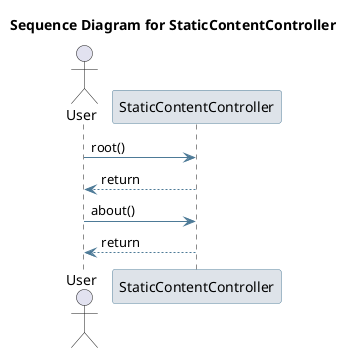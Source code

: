 @startuml
skinparam sequence {
 ArrowColor #4D7A97 
 ParticipantBorderColor #4D7A97 
 ParticipantBackgroundColor #DEE3E9 
}
title Sequence Diagram for StaticContentController

actor User
User -> StaticContentController: root()
StaticContentController --> User : return
User -> StaticContentController: about()
StaticContentController --> User : return
@enduml